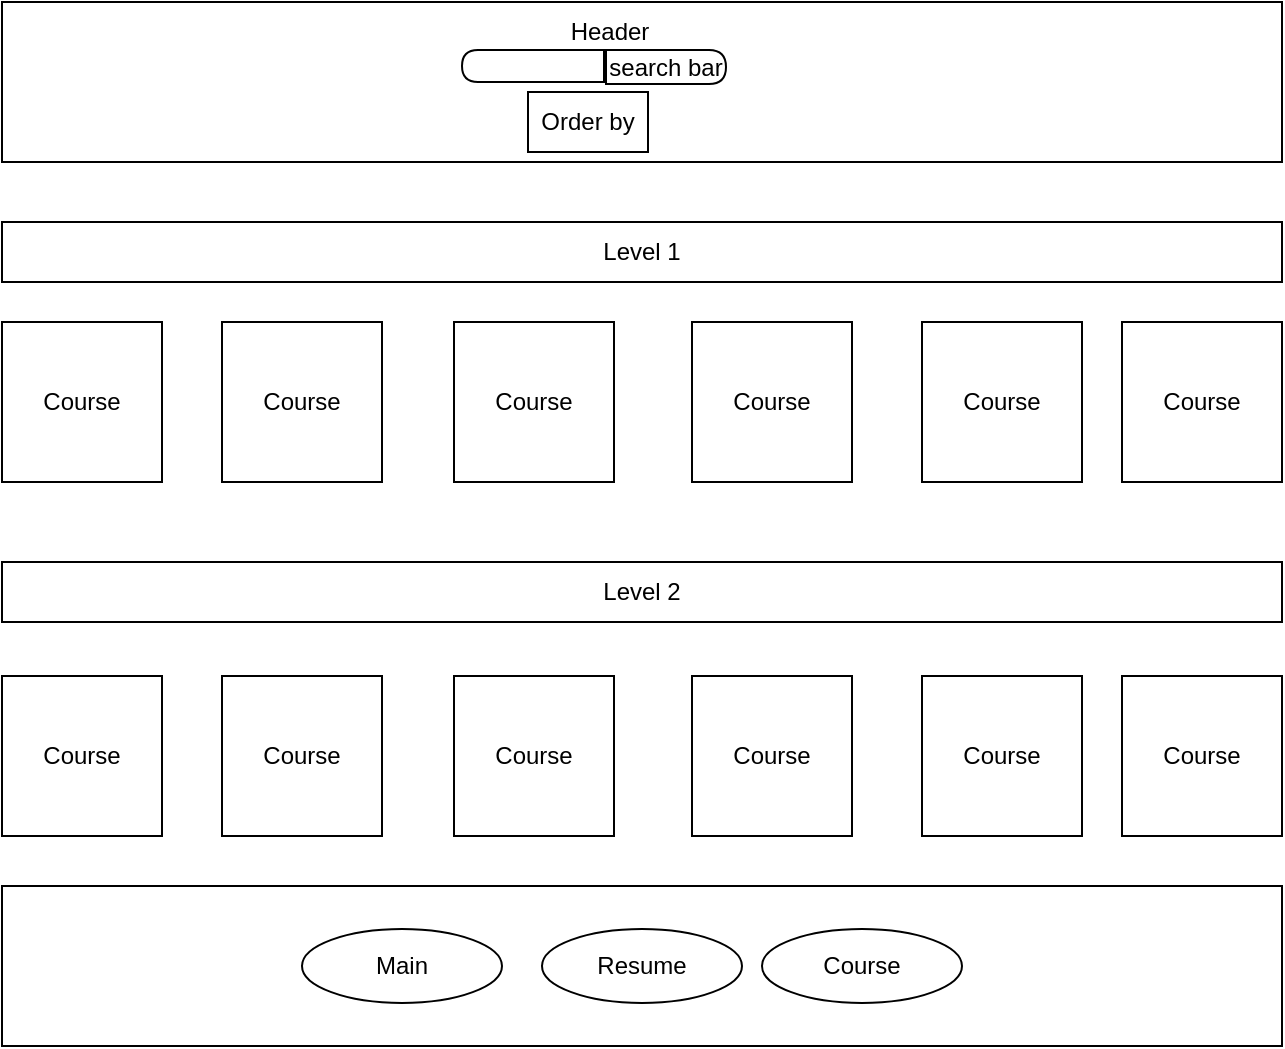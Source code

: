 <mxfile version="20.4.2" type="device"><diagram id="u7b1NTRIPohivvca6MYg" name="Page-1"><mxGraphModel dx="1093" dy="576" grid="1" gridSize="10" guides="1" tooltips="1" connect="1" arrows="1" fold="1" page="1" pageScale="1" pageWidth="827" pageHeight="1169" math="0" shadow="0"><root><mxCell id="0"/><mxCell id="1" parent="0"/><mxCell id="-WOJi4wbFlat0p3If-fs-1" value="" style="rounded=0;whiteSpace=wrap;html=1;" vertex="1" parent="1"><mxGeometry x="80" y="40" width="640" height="80" as="geometry"/></mxCell><mxCell id="-WOJi4wbFlat0p3If-fs-5" value="" style="rounded=0;whiteSpace=wrap;html=1;" vertex="1" parent="1"><mxGeometry x="80" y="482" width="640" height="80" as="geometry"/></mxCell><mxCell id="-WOJi4wbFlat0p3If-fs-31" value="Level 1" style="rounded=0;whiteSpace=wrap;html=1;" vertex="1" parent="1"><mxGeometry x="80" y="150" width="640" height="30" as="geometry"/></mxCell><mxCell id="-WOJi4wbFlat0p3If-fs-32" value="Level 2" style="rounded=0;whiteSpace=wrap;html=1;" vertex="1" parent="1"><mxGeometry x="80" y="320" width="640" height="30" as="geometry"/></mxCell><mxCell id="-WOJi4wbFlat0p3If-fs-33" value="Course" style="whiteSpace=wrap;html=1;aspect=fixed;" vertex="1" parent="1"><mxGeometry x="640" y="200" width="80" height="80" as="geometry"/></mxCell><mxCell id="-WOJi4wbFlat0p3If-fs-34" value="Course" style="whiteSpace=wrap;html=1;aspect=fixed;" vertex="1" parent="1"><mxGeometry x="540" y="200" width="80" height="80" as="geometry"/></mxCell><mxCell id="-WOJi4wbFlat0p3If-fs-35" value="Course" style="whiteSpace=wrap;html=1;aspect=fixed;" vertex="1" parent="1"><mxGeometry x="425" y="200" width="80" height="80" as="geometry"/></mxCell><mxCell id="-WOJi4wbFlat0p3If-fs-36" value="Course" style="whiteSpace=wrap;html=1;aspect=fixed;" vertex="1" parent="1"><mxGeometry x="306" y="200" width="80" height="80" as="geometry"/></mxCell><mxCell id="-WOJi4wbFlat0p3If-fs-37" value="Course" style="whiteSpace=wrap;html=1;aspect=fixed;" vertex="1" parent="1"><mxGeometry x="190" y="200" width="80" height="80" as="geometry"/></mxCell><mxCell id="-WOJi4wbFlat0p3If-fs-38" value="Course" style="whiteSpace=wrap;html=1;aspect=fixed;" vertex="1" parent="1"><mxGeometry x="80" y="200" width="80" height="80" as="geometry"/></mxCell><mxCell id="-WOJi4wbFlat0p3If-fs-39" value="Course" style="whiteSpace=wrap;html=1;aspect=fixed;" vertex="1" parent="1"><mxGeometry x="640" y="377" width="80" height="80" as="geometry"/></mxCell><mxCell id="-WOJi4wbFlat0p3If-fs-40" value="Course" style="whiteSpace=wrap;html=1;aspect=fixed;" vertex="1" parent="1"><mxGeometry x="540" y="377" width="80" height="80" as="geometry"/></mxCell><mxCell id="-WOJi4wbFlat0p3If-fs-41" value="Course" style="whiteSpace=wrap;html=1;aspect=fixed;" vertex="1" parent="1"><mxGeometry x="425" y="377" width="80" height="80" as="geometry"/></mxCell><mxCell id="-WOJi4wbFlat0p3If-fs-42" value="Course" style="whiteSpace=wrap;html=1;aspect=fixed;" vertex="1" parent="1"><mxGeometry x="306" y="377" width="80" height="80" as="geometry"/></mxCell><mxCell id="-WOJi4wbFlat0p3If-fs-43" value="Course" style="whiteSpace=wrap;html=1;aspect=fixed;" vertex="1" parent="1"><mxGeometry x="190" y="377" width="80" height="80" as="geometry"/></mxCell><mxCell id="-WOJi4wbFlat0p3If-fs-44" value="Course" style="whiteSpace=wrap;html=1;aspect=fixed;" vertex="1" parent="1"><mxGeometry x="80" y="377" width="80" height="80" as="geometry"/></mxCell><mxCell id="-WOJi4wbFlat0p3If-fs-45" value="search bar" style="shape=delay;whiteSpace=wrap;html=1;" vertex="1" parent="1"><mxGeometry x="382" y="64" width="60" height="17" as="geometry"/></mxCell><mxCell id="-WOJi4wbFlat0p3If-fs-47" value="" style="shape=delay;whiteSpace=wrap;html=1;rotation=-180;" vertex="1" parent="1"><mxGeometry x="310" y="64" width="71" height="16" as="geometry"/></mxCell><mxCell id="-WOJi4wbFlat0p3If-fs-48" value="Order by" style="rounded=0;whiteSpace=wrap;html=1;" vertex="1" parent="1"><mxGeometry x="343" y="85" width="60" height="30" as="geometry"/></mxCell><mxCell id="-WOJi4wbFlat0p3If-fs-49" value="Header" style="text;html=1;strokeColor=none;fillColor=none;align=center;verticalAlign=middle;whiteSpace=wrap;rounded=0;" vertex="1" parent="1"><mxGeometry x="354" y="40" width="60" height="30" as="geometry"/></mxCell><mxCell id="-WOJi4wbFlat0p3If-fs-50" value="Resume" style="ellipse;whiteSpace=wrap;html=1;" vertex="1" parent="1"><mxGeometry x="350" y="503.5" width="100" height="37" as="geometry"/></mxCell><mxCell id="-WOJi4wbFlat0p3If-fs-51" value="Main" style="ellipse;whiteSpace=wrap;html=1;" vertex="1" parent="1"><mxGeometry x="230" y="503.5" width="100" height="37" as="geometry"/></mxCell><mxCell id="-WOJi4wbFlat0p3If-fs-52" value="Course" style="ellipse;whiteSpace=wrap;html=1;" vertex="1" parent="1"><mxGeometry x="460" y="503.5" width="100" height="37" as="geometry"/></mxCell></root></mxGraphModel></diagram></mxfile>
